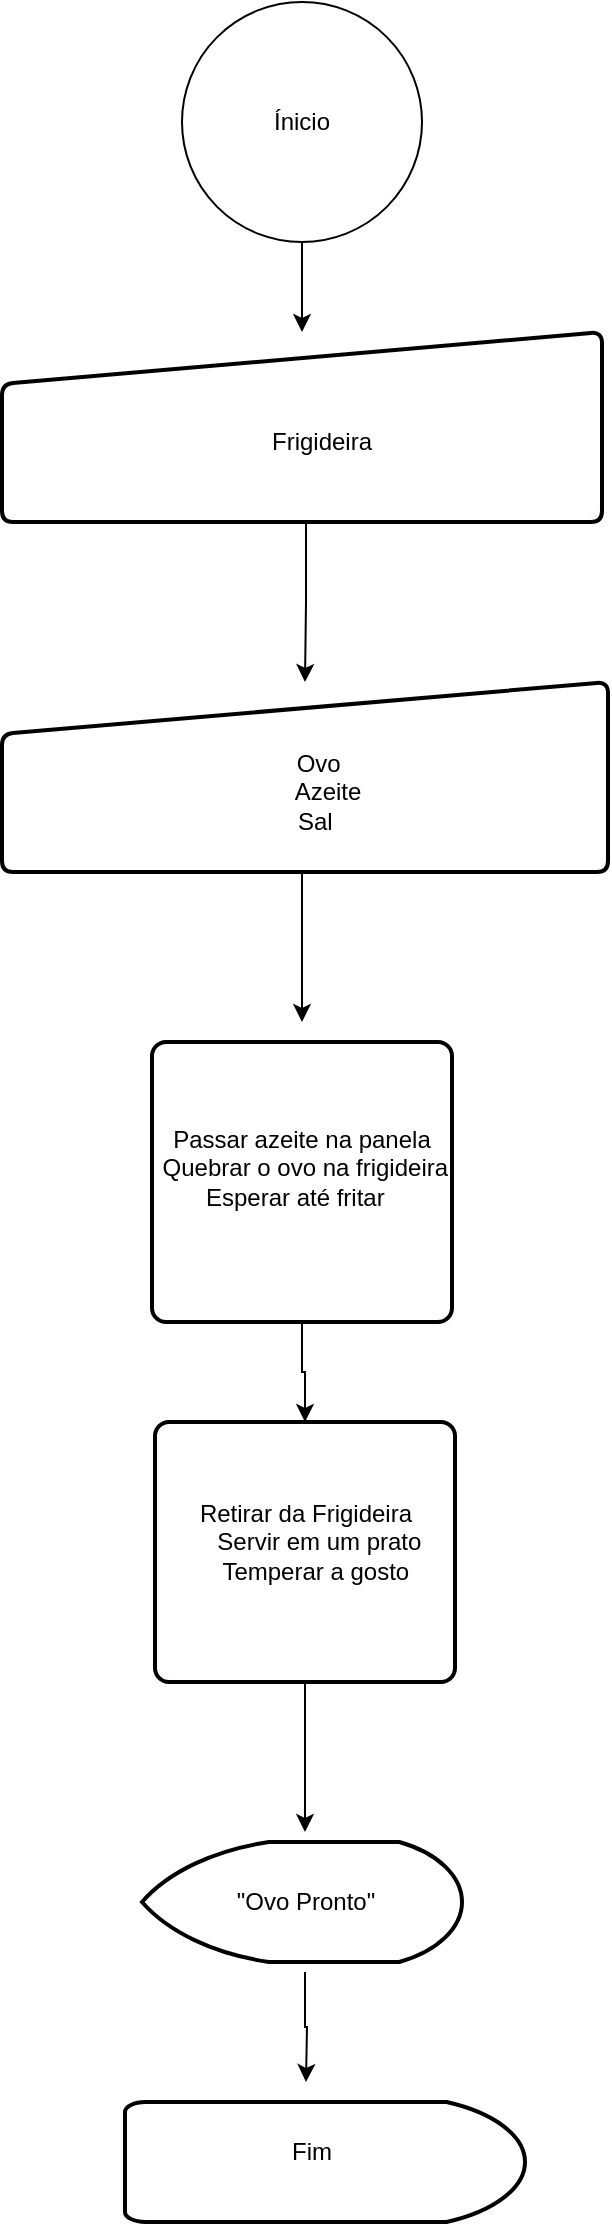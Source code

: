 <mxfile version="14.6.6" type="device" pages="5"><diagram id="gbYsog28UZ5y0i1F1_dz" name="Fritar um Ovo"><mxGraphModel dx="1422" dy="791" grid="1" gridSize="10" guides="1" tooltips="1" connect="1" arrows="1" fold="1" page="1" pageScale="1" pageWidth="827" pageHeight="1169" math="0" shadow="0"><root><mxCell id="kioapGVhCcNjNoORunRw-0"/><mxCell id="kioapGVhCcNjNoORunRw-1" parent="kioapGVhCcNjNoORunRw-0"/><mxCell id="kioapGVhCcNjNoORunRw-2" value="" style="strokeWidth=2;html=1;shape=mxgraph.flowchart.display;whiteSpace=wrap;" vertex="1" parent="kioapGVhCcNjNoORunRw-1"><mxGeometry x="315" y="940" width="160" height="60" as="geometry"/></mxCell><mxCell id="kioapGVhCcNjNoORunRw-3" style="edgeStyle=orthogonalEdgeStyle;rounded=0;orthogonalLoop=1;jettySize=auto;html=1;exitX=0.5;exitY=1;exitDx=0;exitDy=0;exitPerimeter=0;entryX=0.5;entryY=0;entryDx=0;entryDy=0;" edge="1" parent="kioapGVhCcNjNoORunRw-1" source="kioapGVhCcNjNoORunRw-4" target="kioapGVhCcNjNoORunRw-9"><mxGeometry relative="1" as="geometry"/></mxCell><mxCell id="kioapGVhCcNjNoORunRw-4" value="" style="verticalLabelPosition=bottom;verticalAlign=top;html=1;shape=mxgraph.flowchart.on-page_reference;" vertex="1" parent="kioapGVhCcNjNoORunRw-1"><mxGeometry x="335" y="20" width="120" height="120" as="geometry"/></mxCell><mxCell id="kioapGVhCcNjNoORunRw-5" value="Ínicio" style="text;html=1;strokeColor=none;fillColor=none;align=center;verticalAlign=middle;whiteSpace=wrap;rounded=0;" vertex="1" parent="kioapGVhCcNjNoORunRw-1"><mxGeometry x="362" y="60" width="66" height="40" as="geometry"/></mxCell><mxCell id="kioapGVhCcNjNoORunRw-6" value="" style="html=1;strokeWidth=2;shape=manualInput;whiteSpace=wrap;rounded=1;size=26;arcSize=11;" vertex="1" parent="kioapGVhCcNjNoORunRw-1"><mxGeometry x="245" y="360" width="303" height="95" as="geometry"/></mxCell><mxCell id="kioapGVhCcNjNoORunRw-7" style="edgeStyle=orthogonalEdgeStyle;rounded=0;orthogonalLoop=1;jettySize=auto;html=1;exitX=0.5;exitY=1;exitDx=0;exitDy=0;" edge="1" parent="kioapGVhCcNjNoORunRw-1" source="kioapGVhCcNjNoORunRw-8"><mxGeometry relative="1" as="geometry"><mxPoint x="395" y="530" as="targetPoint"/></mxGeometry></mxCell><mxCell id="kioapGVhCcNjNoORunRw-8" value="&amp;nbsp;&lt;br&gt;&amp;nbsp;&amp;nbsp; &amp;nbsp; Ovo&lt;br&gt;&amp;nbsp;&amp;nbsp; &amp;nbsp;&amp;nbsp;&amp;nbsp;&amp;nbsp; Azeite&lt;br&gt;&amp;nbsp;&amp;nbsp; &amp;nbsp;&amp;nbsp;&amp;nbsp;&amp;nbsp; Sal&amp;nbsp;&amp;nbsp; &amp;nbsp;&lt;br&gt;&amp;nbsp;&amp;nbsp;&amp;nbsp; " style="text;html=1;strokeColor=none;fillColor=none;align=center;verticalAlign=middle;whiteSpace=wrap;rounded=0;" vertex="1" parent="kioapGVhCcNjNoORunRw-1"><mxGeometry x="320" y="375" width="150" height="80" as="geometry"/></mxCell><mxCell id="kioapGVhCcNjNoORunRw-9" value="" style="html=1;strokeWidth=2;shape=manualInput;whiteSpace=wrap;rounded=1;size=26;arcSize=11;" vertex="1" parent="kioapGVhCcNjNoORunRw-1"><mxGeometry x="245" y="185" width="300" height="95" as="geometry"/></mxCell><mxCell id="kioapGVhCcNjNoORunRw-10" style="edgeStyle=orthogonalEdgeStyle;rounded=0;orthogonalLoop=1;jettySize=auto;html=1;exitX=0.5;exitY=1;exitDx=0;exitDy=0;entryX=0.5;entryY=0;entryDx=0;entryDy=0;" edge="1" parent="kioapGVhCcNjNoORunRw-1" source="kioapGVhCcNjNoORunRw-11" target="kioapGVhCcNjNoORunRw-6"><mxGeometry relative="1" as="geometry"><Array as="points"><mxPoint x="397" y="280"/><mxPoint x="397" y="320"/></Array></mxGeometry></mxCell><mxCell id="kioapGVhCcNjNoORunRw-11" value="&lt;br&gt;&amp;nbsp;&amp;nbsp; &amp;nbsp;&amp;nbsp; Frigideira&lt;br&gt;&amp;nbsp;&amp;nbsp;&amp;nbsp; " style="text;html=1;strokeColor=none;fillColor=none;align=center;verticalAlign=middle;whiteSpace=wrap;rounded=0;" vertex="1" parent="kioapGVhCcNjNoORunRw-1"><mxGeometry x="320" y="200" width="150" height="80" as="geometry"/></mxCell><mxCell id="kioapGVhCcNjNoORunRw-12" style="edgeStyle=orthogonalEdgeStyle;rounded=0;orthogonalLoop=1;jettySize=auto;html=1;exitX=0.5;exitY=1;exitDx=0;exitDy=0;entryX=0.5;entryY=0;entryDx=0;entryDy=0;" edge="1" parent="kioapGVhCcNjNoORunRw-1" source="kioapGVhCcNjNoORunRw-13" target="kioapGVhCcNjNoORunRw-21"><mxGeometry relative="1" as="geometry"/></mxCell><mxCell id="kioapGVhCcNjNoORunRw-13" value="" style="rounded=1;whiteSpace=wrap;html=1;absoluteArcSize=1;arcSize=14;strokeWidth=2;" vertex="1" parent="kioapGVhCcNjNoORunRw-1"><mxGeometry x="320" y="540" width="150" height="140" as="geometry"/></mxCell><mxCell id="kioapGVhCcNjNoORunRw-14" value="&amp;nbsp;&amp;nbsp; Passar azeite na panela&lt;br&gt;&amp;nbsp;&amp;nbsp;&amp;nbsp; Quebrar o ovo na frigideira&lt;br&gt;&amp;nbsp;Esperar até fritar&lt;br&gt;&amp;nbsp;&amp;nbsp; " style="text;html=1;strokeColor=none;fillColor=none;align=center;verticalAlign=middle;whiteSpace=wrap;rounded=0;" vertex="1" parent="kioapGVhCcNjNoORunRw-1"><mxGeometry x="280" y="560" width="220" height="100" as="geometry"/></mxCell><mxCell id="kioapGVhCcNjNoORunRw-15" style="edgeStyle=orthogonalEdgeStyle;rounded=0;orthogonalLoop=1;jettySize=auto;html=1;exitX=0.5;exitY=1;exitDx=0;exitDy=0;" edge="1" parent="kioapGVhCcNjNoORunRw-1" source="kioapGVhCcNjNoORunRw-8" target="kioapGVhCcNjNoORunRw-8"><mxGeometry relative="1" as="geometry"/></mxCell><mxCell id="kioapGVhCcNjNoORunRw-16" value="" style="strokeWidth=2;html=1;shape=mxgraph.flowchart.delay;whiteSpace=wrap;" vertex="1" parent="kioapGVhCcNjNoORunRw-1"><mxGeometry x="306.5" y="1070" width="200" height="60" as="geometry"/></mxCell><mxCell id="kioapGVhCcNjNoORunRw-17" style="edgeStyle=orthogonalEdgeStyle;rounded=0;orthogonalLoop=1;jettySize=auto;html=1;exitX=0.5;exitY=1;exitDx=0;exitDy=0;" edge="1" parent="kioapGVhCcNjNoORunRw-1" source="kioapGVhCcNjNoORunRw-18"><mxGeometry relative="1" as="geometry"><mxPoint x="397" y="1060" as="targetPoint"/></mxGeometry></mxCell><mxCell id="kioapGVhCcNjNoORunRw-18" value="&quot;Ovo Pronto&quot;" style="text;html=1;strokeColor=none;fillColor=none;align=center;verticalAlign=middle;whiteSpace=wrap;rounded=0;" vertex="1" parent="kioapGVhCcNjNoORunRw-1"><mxGeometry x="311.5" y="935" width="170" height="70" as="geometry"/></mxCell><mxCell id="kioapGVhCcNjNoORunRw-19" value="Fim" style="text;html=1;strokeColor=none;fillColor=none;align=center;verticalAlign=middle;whiteSpace=wrap;rounded=0;" vertex="1" parent="kioapGVhCcNjNoORunRw-1"><mxGeometry x="330" y="1080" width="140" height="30" as="geometry"/></mxCell><mxCell id="kioapGVhCcNjNoORunRw-20" style="edgeStyle=orthogonalEdgeStyle;rounded=0;orthogonalLoop=1;jettySize=auto;html=1;exitX=0.5;exitY=1;exitDx=0;exitDy=0;entryX=0.5;entryY=0;entryDx=0;entryDy=0;" edge="1" parent="kioapGVhCcNjNoORunRw-1" source="kioapGVhCcNjNoORunRw-21" target="kioapGVhCcNjNoORunRw-18"><mxGeometry relative="1" as="geometry"/></mxCell><mxCell id="kioapGVhCcNjNoORunRw-21" value="" style="rounded=1;whiteSpace=wrap;html=1;absoluteArcSize=1;arcSize=14;strokeWidth=2;" vertex="1" parent="kioapGVhCcNjNoORunRw-1"><mxGeometry x="321.5" y="730" width="150" height="130" as="geometry"/></mxCell><mxCell id="kioapGVhCcNjNoORunRw-22" value=" Retirar da Frigideira&lt;br&gt;&amp;nbsp;&amp;nbsp;&amp;nbsp; Servir em um prato&lt;br&gt;&amp;nbsp;&amp;nbsp; Temperar a gosto" style="text;html=1;strokeColor=none;fillColor=none;align=center;verticalAlign=middle;whiteSpace=wrap;rounded=0;" vertex="1" parent="kioapGVhCcNjNoORunRw-1"><mxGeometry x="286.5" y="740" width="220" height="100" as="geometry"/></mxCell></root></mxGraphModel></diagram><diagram id="-VXjigv6_fN_v3eD1bVv" name="Trocar uma Lâmpada"><mxGraphModel dx="1422" dy="791" grid="1" gridSize="10" guides="1" tooltips="1" connect="1" arrows="1" fold="1" page="1" pageScale="1" pageWidth="827" pageHeight="1169" math="0" shadow="0"><root><mxCell id="Gi4d9pi9l75IN33HW2C4-0"/><mxCell id="Gi4d9pi9l75IN33HW2C4-1" parent="Gi4d9pi9l75IN33HW2C4-0"/><mxCell id="Gi4d9pi9l75IN33HW2C4-2" value="" style="strokeWidth=2;html=1;shape=mxgraph.flowchart.display;whiteSpace=wrap;" vertex="1" parent="Gi4d9pi9l75IN33HW2C4-1"><mxGeometry x="400" y="1050" width="150" height="60" as="geometry"/></mxCell><mxCell id="Gi4d9pi9l75IN33HW2C4-3" style="edgeStyle=orthogonalEdgeStyle;rounded=0;orthogonalLoop=1;jettySize=auto;html=1;exitX=0.5;exitY=1;exitDx=0;exitDy=0;entryX=0.5;entryY=0;entryDx=0;entryDy=0;entryPerimeter=0;" edge="1" parent="Gi4d9pi9l75IN33HW2C4-1" source="Gi4d9pi9l75IN33HW2C4-4" target="Gi4d9pi9l75IN33HW2C4-16"><mxGeometry relative="1" as="geometry"/></mxCell><mxCell id="Gi4d9pi9l75IN33HW2C4-4" value="" style="rounded=1;whiteSpace=wrap;html=1;absoluteArcSize=1;arcSize=14;strokeWidth=2;" vertex="1" parent="Gi4d9pi9l75IN33HW2C4-1"><mxGeometry x="320.5" y="620" width="187" height="160" as="geometry"/></mxCell><mxCell id="Gi4d9pi9l75IN33HW2C4-5" style="edgeStyle=orthogonalEdgeStyle;rounded=0;orthogonalLoop=1;jettySize=auto;html=1;exitX=0.5;exitY=1;exitDx=0;exitDy=0;exitPerimeter=0;entryX=0.5;entryY=0;entryDx=0;entryDy=0;" edge="1" parent="Gi4d9pi9l75IN33HW2C4-1" source="Gi4d9pi9l75IN33HW2C4-6" target="Gi4d9pi9l75IN33HW2C4-10"><mxGeometry relative="1" as="geometry"/></mxCell><mxCell id="Gi4d9pi9l75IN33HW2C4-6" value="" style="verticalLabelPosition=bottom;verticalAlign=top;html=1;shape=mxgraph.flowchart.on-page_reference;" vertex="1" parent="Gi4d9pi9l75IN33HW2C4-1"><mxGeometry x="346" y="80" width="136" height="130" as="geometry"/></mxCell><mxCell id="Gi4d9pi9l75IN33HW2C4-7" value="Ínicio" style="text;html=1;strokeColor=none;fillColor=none;align=center;verticalAlign=middle;whiteSpace=wrap;rounded=0;" vertex="1" parent="Gi4d9pi9l75IN33HW2C4-1"><mxGeometry x="354" y="115" width="120" height="60" as="geometry"/></mxCell><mxCell id="Gi4d9pi9l75IN33HW2C4-8" value="" style="html=1;strokeWidth=2;shape=manualInput;whiteSpace=wrap;rounded=1;size=26;arcSize=11;" vertex="1" parent="Gi4d9pi9l75IN33HW2C4-1"><mxGeometry x="266" y="260" width="296" height="110" as="geometry"/></mxCell><mxCell id="Gi4d9pi9l75IN33HW2C4-9" style="edgeStyle=orthogonalEdgeStyle;rounded=0;orthogonalLoop=1;jettySize=auto;html=1;exitX=0.5;exitY=1;exitDx=0;exitDy=0;entryX=0.5;entryY=0;entryDx=0;entryDy=0;" edge="1" parent="Gi4d9pi9l75IN33HW2C4-1" source="Gi4d9pi9l75IN33HW2C4-10" target="Gi4d9pi9l75IN33HW2C4-12"><mxGeometry relative="1" as="geometry"/></mxCell><mxCell id="Gi4d9pi9l75IN33HW2C4-10" value="&lt;br&gt;&amp;nbsp;&amp;nbsp;&amp;nbsp; Lâmpada nova&lt;br&gt;&amp;nbsp;&amp;nbsp;&amp;nbsp;&amp;nbsp; Escada" style="text;html=1;strokeColor=none;fillColor=none;align=center;verticalAlign=middle;whiteSpace=wrap;rounded=0;" vertex="1" parent="Gi4d9pi9l75IN33HW2C4-1"><mxGeometry x="309" y="260" width="210" height="100" as="geometry"/></mxCell><mxCell id="Gi4d9pi9l75IN33HW2C4-11" style="edgeStyle=orthogonalEdgeStyle;rounded=0;orthogonalLoop=1;jettySize=auto;html=1;exitX=0.5;exitY=1;exitDx=0;exitDy=0;entryX=0.5;entryY=0;entryDx=0;entryDy=0;" edge="1" parent="Gi4d9pi9l75IN33HW2C4-1" source="Gi4d9pi9l75IN33HW2C4-12" target="Gi4d9pi9l75IN33HW2C4-4"><mxGeometry relative="1" as="geometry"/></mxCell><mxCell id="Gi4d9pi9l75IN33HW2C4-12" value="" style="rounded=1;whiteSpace=wrap;html=1;absoluteArcSize=1;arcSize=14;strokeWidth=2;" vertex="1" parent="Gi4d9pi9l75IN33HW2C4-1"><mxGeometry x="320.5" y="430" width="187" height="120" as="geometry"/></mxCell><mxCell id="Gi4d9pi9l75IN33HW2C4-13" value="&lt;div&gt;&lt;br&gt;&lt;/div&gt;&lt;div&gt;Colocar a escada em baixo da lâmpada&lt;/div&gt;&amp;nbsp;&amp;nbsp; Retirar a lâmpada do bocal&lt;br&gt;&amp;nbsp;&amp;nbsp;&amp;nbsp; Colocar a lâmpada nova&lt;br&gt;Testar" style="text;html=1;strokeColor=none;fillColor=none;align=center;verticalAlign=middle;whiteSpace=wrap;rounded=0;" vertex="1" parent="Gi4d9pi9l75IN33HW2C4-1"><mxGeometry x="311" y="640" width="209.5" height="110" as="geometry"/></mxCell><mxCell id="Gi4d9pi9l75IN33HW2C4-14" style="edgeStyle=orthogonalEdgeStyle;rounded=0;orthogonalLoop=1;jettySize=auto;html=1;exitX=1;exitY=0.5;exitDx=0;exitDy=0;exitPerimeter=0;" edge="1" parent="Gi4d9pi9l75IN33HW2C4-1" source="Gi4d9pi9l75IN33HW2C4-16" target="Gi4d9pi9l75IN33HW2C4-19"><mxGeometry relative="1" as="geometry"/></mxCell><mxCell id="Gi4d9pi9l75IN33HW2C4-15" style="edgeStyle=orthogonalEdgeStyle;rounded=0;orthogonalLoop=1;jettySize=auto;html=1;exitX=0;exitY=0.5;exitDx=0;exitDy=0;exitPerimeter=0;entryX=0.5;entryY=0;entryDx=0;entryDy=0;" edge="1" parent="Gi4d9pi9l75IN33HW2C4-1" source="Gi4d9pi9l75IN33HW2C4-16" target="Gi4d9pi9l75IN33HW2C4-22"><mxGeometry relative="1" as="geometry"/></mxCell><mxCell id="Gi4d9pi9l75IN33HW2C4-16" value="" style="strokeWidth=2;html=1;shape=mxgraph.flowchart.decision;whiteSpace=wrap;" vertex="1" parent="Gi4d9pi9l75IN33HW2C4-1"><mxGeometry x="336" y="840" width="156" height="140" as="geometry"/></mxCell><mxCell id="Gi4d9pi9l75IN33HW2C4-17" value="Funcionou?" style="text;html=1;strokeColor=none;fillColor=none;align=center;verticalAlign=middle;whiteSpace=wrap;rounded=0;" vertex="1" parent="Gi4d9pi9l75IN33HW2C4-1"><mxGeometry x="369" y="890" width="90" height="40" as="geometry"/></mxCell><mxCell id="Gi4d9pi9l75IN33HW2C4-18" style="edgeStyle=orthogonalEdgeStyle;rounded=0;orthogonalLoop=1;jettySize=auto;html=1;exitX=1;exitY=0.5;exitDx=0;exitDy=0;exitPerimeter=0;entryX=1;entryY=0.5;entryDx=0;entryDy=0;" edge="1" parent="Gi4d9pi9l75IN33HW2C4-1" source="Gi4d9pi9l75IN33HW2C4-19" target="Gi4d9pi9l75IN33HW2C4-8"><mxGeometry relative="1" as="geometry"/></mxCell><mxCell id="Gi4d9pi9l75IN33HW2C4-19" value="" style="strokeWidth=2;html=1;shape=mxgraph.flowchart.display;whiteSpace=wrap;" vertex="1" parent="Gi4d9pi9l75IN33HW2C4-1"><mxGeometry x="629" y="880" width="148" height="60" as="geometry"/></mxCell><mxCell id="Gi4d9pi9l75IN33HW2C4-20" value="" style="strokeWidth=2;html=1;shape=mxgraph.flowchart.display;whiteSpace=wrap;" vertex="1" parent="Gi4d9pi9l75IN33HW2C4-1"><mxGeometry x="159" y="985" width="141" height="60" as="geometry"/></mxCell><mxCell id="Gi4d9pi9l75IN33HW2C4-21" style="edgeStyle=orthogonalEdgeStyle;rounded=0;orthogonalLoop=1;jettySize=auto;html=1;exitX=0.5;exitY=1;exitDx=0;exitDy=0;entryX=0;entryY=0.5;entryDx=0;entryDy=0;entryPerimeter=0;" edge="1" parent="Gi4d9pi9l75IN33HW2C4-1" source="Gi4d9pi9l75IN33HW2C4-22" target="Gi4d9pi9l75IN33HW2C4-2"><mxGeometry relative="1" as="geometry"/></mxCell><mxCell id="Gi4d9pi9l75IN33HW2C4-22" value="Sim" style="text;html=1;strokeColor=none;fillColor=none;align=center;verticalAlign=middle;whiteSpace=wrap;rounded=0;" vertex="1" parent="Gi4d9pi9l75IN33HW2C4-1"><mxGeometry x="160" y="980" width="140" height="70" as="geometry"/></mxCell><mxCell id="Gi4d9pi9l75IN33HW2C4-23" value="Não" style="text;html=1;strokeColor=none;fillColor=none;align=center;verticalAlign=middle;whiteSpace=wrap;rounded=0;" vertex="1" parent="Gi4d9pi9l75IN33HW2C4-1"><mxGeometry x="663" y="895" width="80" height="30" as="geometry"/></mxCell><mxCell id="Gi4d9pi9l75IN33HW2C4-24" value="Fim" style="strokeWidth=2;html=1;shape=mxgraph.flowchart.delay;whiteSpace=wrap;" vertex="1" parent="Gi4d9pi9l75IN33HW2C4-1"><mxGeometry x="620" y="1055" width="166" height="60" as="geometry"/></mxCell><mxCell id="Gi4d9pi9l75IN33HW2C4-25" style="edgeStyle=orthogonalEdgeStyle;rounded=0;orthogonalLoop=1;jettySize=auto;html=1;exitX=1;exitY=0.5;exitDx=0;exitDy=0;entryX=0;entryY=0.5;entryDx=0;entryDy=0;entryPerimeter=0;" edge="1" parent="Gi4d9pi9l75IN33HW2C4-1" source="Gi4d9pi9l75IN33HW2C4-26" target="Gi4d9pi9l75IN33HW2C4-24"><mxGeometry relative="1" as="geometry"/></mxCell><mxCell id="Gi4d9pi9l75IN33HW2C4-26" value="&lt;div&gt;&quot;Lâmpada Trocada&quot;&lt;/div&gt;&lt;div&gt;&lt;br&gt;&lt;/div&gt;" style="text;html=1;strokeColor=none;fillColor=none;align=center;verticalAlign=middle;whiteSpace=wrap;rounded=0;" vertex="1" parent="Gi4d9pi9l75IN33HW2C4-1"><mxGeometry x="410" y="1060" width="140" height="50" as="geometry"/></mxCell><mxCell id="Gi4d9pi9l75IN33HW2C4-27" value="&amp;nbsp;&amp;nbsp;&amp;nbsp; Desligar a Energia&lt;br&gt;&amp;nbsp;&amp;nbsp;&amp;nbsp; Verificar se a lâmpada está realmente queimada" style="text;html=1;strokeColor=none;fillColor=none;align=center;verticalAlign=middle;whiteSpace=wrap;rounded=0;" vertex="1" parent="Gi4d9pi9l75IN33HW2C4-1"><mxGeometry x="311" y="460" width="206" height="60" as="geometry"/></mxCell></root></mxGraphModel></diagram><diagram id="H-WYmDY82P1DJDU1ytHo" name="Inverter Valores"><mxGraphModel dx="1422" dy="791" grid="1" gridSize="10" guides="1" tooltips="1" connect="1" arrows="1" fold="1" page="1" pageScale="1" pageWidth="827" pageHeight="1169" math="0" shadow="0"><root><mxCell id="MU-D2e67M3Bn0oMETp5p-0"/><mxCell id="MU-D2e67M3Bn0oMETp5p-1" parent="MU-D2e67M3Bn0oMETp5p-0"/><mxCell id="B8ZSr3YVAIiJ3o0CaEAV-0" value="" style="strokeWidth=2;html=1;shape=mxgraph.flowchart.display;whiteSpace=wrap;" vertex="1" parent="MU-D2e67M3Bn0oMETp5p-1"><mxGeometry x="297.82" y="640" width="204.37" height="70" as="geometry"/></mxCell><mxCell id="B8ZSr3YVAIiJ3o0CaEAV-1" style="edgeStyle=orthogonalEdgeStyle;rounded=0;orthogonalLoop=1;jettySize=auto;html=1;exitX=0.5;exitY=1;exitDx=0;exitDy=0;exitPerimeter=0;entryX=0.5;entryY=0;entryDx=0;entryDy=0;" edge="1" parent="MU-D2e67M3Bn0oMETp5p-1" source="B8ZSr3YVAIiJ3o0CaEAV-2" target="B8ZSr3YVAIiJ3o0CaEAV-5"><mxGeometry relative="1" as="geometry"/></mxCell><mxCell id="B8ZSr3YVAIiJ3o0CaEAV-2" value="" style="verticalLabelPosition=bottom;verticalAlign=top;html=1;shape=mxgraph.flowchart.on-page_reference;" vertex="1" parent="MU-D2e67M3Bn0oMETp5p-1"><mxGeometry x="335" y="40" width="130" height="120" as="geometry"/></mxCell><mxCell id="B8ZSr3YVAIiJ3o0CaEAV-3" value="Ínicio" style="text;html=1;strokeColor=none;fillColor=none;align=center;verticalAlign=middle;whiteSpace=wrap;rounded=0;" vertex="1" parent="MU-D2e67M3Bn0oMETp5p-1"><mxGeometry x="365" y="85" width="70" height="30" as="geometry"/></mxCell><mxCell id="B8ZSr3YVAIiJ3o0CaEAV-4" style="edgeStyle=orthogonalEdgeStyle;rounded=0;orthogonalLoop=1;jettySize=auto;html=1;exitX=0.5;exitY=1;exitDx=0;exitDy=0;entryX=0.5;entryY=0;entryDx=0;entryDy=0;" edge="1" parent="MU-D2e67M3Bn0oMETp5p-1" source="B8ZSr3YVAIiJ3o0CaEAV-5" target="B8ZSr3YVAIiJ3o0CaEAV-8"><mxGeometry relative="1" as="geometry"/></mxCell><mxCell id="B8ZSr3YVAIiJ3o0CaEAV-5" value="" style="html=1;strokeWidth=2;shape=manualInput;whiteSpace=wrap;rounded=1;size=26;arcSize=11;" vertex="1" parent="MU-D2e67M3Bn0oMETp5p-1"><mxGeometry x="277.5" y="220" width="245" height="100" as="geometry"/></mxCell><mxCell id="B8ZSr3YVAIiJ3o0CaEAV-6" value="Receber os Valores&lt;br&gt;&amp;nbsp;&amp;nbsp; &amp;nbsp;&amp;nbsp;&amp;nbsp; &amp;nbsp;x&lt;br&gt;&amp;nbsp;&amp;nbsp; &amp;nbsp;&amp;nbsp;&amp;nbsp; &amp;nbsp;y&lt;br&gt;&amp;nbsp;&amp;nbsp; &amp;nbsp;&amp;nbsp;&amp;nbsp; &amp;nbsp;z" style="text;html=1;strokeColor=none;fillColor=none;align=center;verticalAlign=middle;whiteSpace=wrap;rounded=0;" vertex="1" parent="MU-D2e67M3Bn0oMETp5p-1"><mxGeometry x="270" y="240" width="230" height="70" as="geometry"/></mxCell><mxCell id="B8ZSr3YVAIiJ3o0CaEAV-7" style="edgeStyle=orthogonalEdgeStyle;rounded=0;orthogonalLoop=1;jettySize=auto;html=1;exitX=0.5;exitY=1;exitDx=0;exitDy=0;entryX=0.5;entryY=0;entryDx=0;entryDy=0;entryPerimeter=0;" edge="1" parent="MU-D2e67M3Bn0oMETp5p-1" source="B8ZSr3YVAIiJ3o0CaEAV-8" target="B8ZSr3YVAIiJ3o0CaEAV-0"><mxGeometry relative="1" as="geometry"/></mxCell><mxCell id="B8ZSr3YVAIiJ3o0CaEAV-8" value="" style="rounded=1;whiteSpace=wrap;html=1;absoluteArcSize=1;arcSize=14;strokeWidth=2;" vertex="1" parent="MU-D2e67M3Bn0oMETp5p-1"><mxGeometry x="285" y="410" width="230" height="150" as="geometry"/></mxCell><mxCell id="B8ZSr3YVAIiJ3o0CaEAV-9" value="Guardar a ordem que forma digitados&lt;br&gt;&amp;nbsp;&amp;nbsp; &amp;nbsp;x +y +z&lt;br&gt;&amp;nbsp;&amp;nbsp; &amp;nbsp;Iverter ordem&lt;br&gt;&amp;nbsp;&amp;nbsp; &amp;nbsp;z +y+ x" style="text;html=1;strokeColor=none;fillColor=none;align=center;verticalAlign=middle;whiteSpace=wrap;rounded=0;" vertex="1" parent="MU-D2e67M3Bn0oMETp5p-1"><mxGeometry x="295" y="440" width="210" height="90" as="geometry"/></mxCell><mxCell id="B8ZSr3YVAIiJ3o0CaEAV-10" value="" style="strokeWidth=2;html=1;shape=mxgraph.flowchart.delay;whiteSpace=wrap;" vertex="1" parent="MU-D2e67M3Bn0oMETp5p-1"><mxGeometry x="305" y="800" width="216.25" height="70" as="geometry"/></mxCell><mxCell id="B8ZSr3YVAIiJ3o0CaEAV-11" style="edgeStyle=orthogonalEdgeStyle;rounded=0;orthogonalLoop=1;jettySize=auto;html=1;exitX=0.5;exitY=1;exitDx=0;exitDy=0;entryX=0.475;entryY=-0.057;entryDx=0;entryDy=0;entryPerimeter=0;" edge="1" parent="MU-D2e67M3Bn0oMETp5p-1" source="B8ZSr3YVAIiJ3o0CaEAV-12" target="B8ZSr3YVAIiJ3o0CaEAV-10"><mxGeometry relative="1" as="geometry"/></mxCell><mxCell id="B8ZSr3YVAIiJ3o0CaEAV-12" value="&lt;div&gt;Mostrar Ordem&lt;/div&gt;&lt;div&gt;''z+y+z&quot;&lt;br&gt;&lt;/div&gt;&lt;div&gt;&lt;br&gt;&lt;/div&gt;" style="text;html=1;strokeColor=none;fillColor=none;align=center;verticalAlign=middle;whiteSpace=wrap;rounded=0;" vertex="1" parent="MU-D2e67M3Bn0oMETp5p-1"><mxGeometry x="324.69" y="651.25" width="166.87" height="58.75" as="geometry"/></mxCell><mxCell id="B8ZSr3YVAIiJ3o0CaEAV-13" style="edgeStyle=orthogonalEdgeStyle;rounded=0;orthogonalLoop=1;jettySize=auto;html=1;exitX=0.5;exitY=1;exitDx=0;exitDy=0;" edge="1" parent="MU-D2e67M3Bn0oMETp5p-1" source="B8ZSr3YVAIiJ3o0CaEAV-8" target="B8ZSr3YVAIiJ3o0CaEAV-8"><mxGeometry relative="1" as="geometry"/></mxCell><mxCell id="B8ZSr3YVAIiJ3o0CaEAV-14" value="Fim" style="text;html=1;strokeColor=none;fillColor=none;align=center;verticalAlign=middle;whiteSpace=wrap;rounded=0;" vertex="1" parent="MU-D2e67M3Bn0oMETp5p-1"><mxGeometry x="367.82" y="817.5" width="67.18" height="35" as="geometry"/></mxCell></root></mxGraphModel></diagram><diagram id="cnfglgKnuAxrQb7_EZwZ" name="Maior Número"><mxGraphModel dx="1422" dy="791" grid="1" gridSize="10" guides="1" tooltips="1" connect="1" arrows="1" fold="1" page="1" pageScale="1" pageWidth="827" pageHeight="1169" math="0" shadow="0"><root><mxCell id="EReewAyXEqCXh2dSgWtn-0"/><mxCell id="EReewAyXEqCXh2dSgWtn-1" parent="EReewAyXEqCXh2dSgWtn-0"/><mxCell id="Boue3bx1z2HJAVyMb1Jy-0" value="" style="strokeWidth=2;html=1;shape=mxgraph.flowchart.display;whiteSpace=wrap;" vertex="1" parent="EReewAyXEqCXh2dSgWtn-1"><mxGeometry x="530" y="720" width="204.37" height="70" as="geometry"/></mxCell><mxCell id="eMWHSLDi4An__DwOZ9Me-0" style="edgeStyle=orthogonalEdgeStyle;rounded=0;orthogonalLoop=1;jettySize=auto;html=1;exitX=0.5;exitY=1;exitDx=0;exitDy=0;exitPerimeter=0;entryX=0;entryY=0.5;entryDx=0;entryDy=0;entryPerimeter=0;" edge="1" parent="EReewAyXEqCXh2dSgWtn-1" source="kuWz1bl_whA5UtnHlSKh-0" target="kuWz1bl_whA5UtnHlSKh-10"><mxGeometry relative="1" as="geometry"/></mxCell><mxCell id="kuWz1bl_whA5UtnHlSKh-0" value="" style="strokeWidth=2;html=1;shape=mxgraph.flowchart.display;whiteSpace=wrap;" vertex="1" parent="EReewAyXEqCXh2dSgWtn-1"><mxGeometry x="73.13" y="720" width="204.37" height="70" as="geometry"/></mxCell><mxCell id="kuWz1bl_whA5UtnHlSKh-1" style="edgeStyle=orthogonalEdgeStyle;rounded=0;orthogonalLoop=1;jettySize=auto;html=1;exitX=0.5;exitY=1;exitDx=0;exitDy=0;exitPerimeter=0;entryX=0.5;entryY=0;entryDx=0;entryDy=0;" edge="1" parent="EReewAyXEqCXh2dSgWtn-1" source="kuWz1bl_whA5UtnHlSKh-2" target="kuWz1bl_whA5UtnHlSKh-5"><mxGeometry relative="1" as="geometry"/></mxCell><mxCell id="kuWz1bl_whA5UtnHlSKh-2" value="" style="verticalLabelPosition=bottom;verticalAlign=top;html=1;shape=mxgraph.flowchart.on-page_reference;" vertex="1" parent="EReewAyXEqCXh2dSgWtn-1"><mxGeometry x="335" y="40" width="130" height="120" as="geometry"/></mxCell><mxCell id="kuWz1bl_whA5UtnHlSKh-3" value="Ínicio" style="text;html=1;strokeColor=none;fillColor=none;align=center;verticalAlign=middle;whiteSpace=wrap;rounded=0;" vertex="1" parent="EReewAyXEqCXh2dSgWtn-1"><mxGeometry x="365" y="85" width="70" height="30" as="geometry"/></mxCell><mxCell id="kuWz1bl_whA5UtnHlSKh-4" style="edgeStyle=orthogonalEdgeStyle;rounded=0;orthogonalLoop=1;jettySize=auto;html=1;exitX=0.5;exitY=1;exitDx=0;exitDy=0;entryX=0.5;entryY=0;entryDx=0;entryDy=0;" edge="1" parent="EReewAyXEqCXh2dSgWtn-1" source="kuWz1bl_whA5UtnHlSKh-5" target="kuWz1bl_whA5UtnHlSKh-8"><mxGeometry relative="1" as="geometry"/></mxCell><mxCell id="kuWz1bl_whA5UtnHlSKh-5" value="" style="html=1;strokeWidth=2;shape=manualInput;whiteSpace=wrap;rounded=1;size=26;arcSize=11;" vertex="1" parent="EReewAyXEqCXh2dSgWtn-1"><mxGeometry x="277.5" y="220" width="245" height="100" as="geometry"/></mxCell><mxCell id="kuWz1bl_whA5UtnHlSKh-6" value="Receber o número x&lt;br&gt;&amp;nbsp;&amp;nbsp; &amp;nbsp;Receber número y" style="text;html=1;strokeColor=none;fillColor=none;align=center;verticalAlign=middle;whiteSpace=wrap;rounded=0;" vertex="1" parent="EReewAyXEqCXh2dSgWtn-1"><mxGeometry x="286.41" y="240" width="230" height="70" as="geometry"/></mxCell><mxCell id="Boue3bx1z2HJAVyMb1Jy-5" style="edgeStyle=orthogonalEdgeStyle;rounded=0;orthogonalLoop=1;jettySize=auto;html=1;exitX=0.5;exitY=1;exitDx=0;exitDy=0;entryX=0.5;entryY=0;entryDx=0;entryDy=0;entryPerimeter=0;" edge="1" parent="EReewAyXEqCXh2dSgWtn-1" source="kuWz1bl_whA5UtnHlSKh-8" target="Boue3bx1z2HJAVyMb1Jy-3"><mxGeometry relative="1" as="geometry"/></mxCell><mxCell id="kuWz1bl_whA5UtnHlSKh-8" value="" style="rounded=1;whiteSpace=wrap;html=1;absoluteArcSize=1;arcSize=14;strokeWidth=2;" vertex="1" parent="EReewAyXEqCXh2dSgWtn-1"><mxGeometry x="285" y="410" width="230" height="150" as="geometry"/></mxCell><mxCell id="kuWz1bl_whA5UtnHlSKh-9" value="&lt;div&gt;Comparar Cada algoritmo do número x e y&lt;/div&gt;&lt;div&gt;Deixar apenas o maior número&lt;br&gt;&lt;/div&gt;" style="text;html=1;strokeColor=none;fillColor=none;align=center;verticalAlign=middle;whiteSpace=wrap;rounded=0;" vertex="1" parent="EReewAyXEqCXh2dSgWtn-1"><mxGeometry x="295" y="440" width="210" height="90" as="geometry"/></mxCell><mxCell id="kuWz1bl_whA5UtnHlSKh-10" value="" style="strokeWidth=2;html=1;shape=mxgraph.flowchart.delay;whiteSpace=wrap;" vertex="1" parent="EReewAyXEqCXh2dSgWtn-1"><mxGeometry x="268.75" y="880" width="261.25" height="70" as="geometry"/></mxCell><mxCell id="eMWHSLDi4An__DwOZ9Me-1" style="edgeStyle=orthogonalEdgeStyle;rounded=0;orthogonalLoop=1;jettySize=auto;html=1;exitX=0.5;exitY=1;exitDx=0;exitDy=0;entryX=1;entryY=0.5;entryDx=0;entryDy=0;entryPerimeter=0;" edge="1" parent="EReewAyXEqCXh2dSgWtn-1" source="kuWz1bl_whA5UtnHlSKh-12" target="kuWz1bl_whA5UtnHlSKh-10"><mxGeometry relative="1" as="geometry"/></mxCell><mxCell id="kuWz1bl_whA5UtnHlSKh-12" value="Esse é o número maior ''Y''" style="text;html=1;strokeColor=none;fillColor=none;align=center;verticalAlign=middle;whiteSpace=wrap;rounded=0;" vertex="1" parent="EReewAyXEqCXh2dSgWtn-1"><mxGeometry x="560" y="725.63" width="166.87" height="58.75" as="geometry"/></mxCell><mxCell id="kuWz1bl_whA5UtnHlSKh-13" style="edgeStyle=orthogonalEdgeStyle;rounded=0;orthogonalLoop=1;jettySize=auto;html=1;exitX=0.5;exitY=1;exitDx=0;exitDy=0;" edge="1" parent="EReewAyXEqCXh2dSgWtn-1" source="kuWz1bl_whA5UtnHlSKh-8" target="kuWz1bl_whA5UtnHlSKh-8"><mxGeometry relative="1" as="geometry"/></mxCell><mxCell id="kuWz1bl_whA5UtnHlSKh-14" value="Fim" style="text;html=1;strokeColor=none;fillColor=none;align=center;verticalAlign=middle;whiteSpace=wrap;rounded=0;" vertex="1" parent="EReewAyXEqCXh2dSgWtn-1"><mxGeometry x="367.82" y="897.5" width="67.18" height="35" as="geometry"/></mxCell><mxCell id="Boue3bx1z2HJAVyMb1Jy-1" value="Esse é o número maior ''X''" style="text;html=1;strokeColor=none;fillColor=none;align=center;verticalAlign=middle;whiteSpace=wrap;rounded=0;" vertex="1" parent="EReewAyXEqCXh2dSgWtn-1"><mxGeometry x="103.13" y="725.63" width="166.87" height="58.75" as="geometry"/></mxCell><mxCell id="Boue3bx1z2HJAVyMb1Jy-6" style="edgeStyle=orthogonalEdgeStyle;rounded=0;orthogonalLoop=1;jettySize=auto;html=1;exitX=0;exitY=0.5;exitDx=0;exitDy=0;exitPerimeter=0;entryX=0.5;entryY=0;entryDx=0;entryDy=0;" edge="1" parent="EReewAyXEqCXh2dSgWtn-1" source="Boue3bx1z2HJAVyMb1Jy-3" target="Boue3bx1z2HJAVyMb1Jy-1"><mxGeometry relative="1" as="geometry"/></mxCell><mxCell id="Boue3bx1z2HJAVyMb1Jy-7" style="edgeStyle=orthogonalEdgeStyle;rounded=0;orthogonalLoop=1;jettySize=auto;html=1;exitX=1;exitY=0.5;exitDx=0;exitDy=0;exitPerimeter=0;entryX=0.5;entryY=0;entryDx=0;entryDy=0;" edge="1" parent="EReewAyXEqCXh2dSgWtn-1" source="Boue3bx1z2HJAVyMb1Jy-3" target="kuWz1bl_whA5UtnHlSKh-12"><mxGeometry relative="1" as="geometry"/></mxCell><mxCell id="Boue3bx1z2HJAVyMb1Jy-3" value="" style="strokeWidth=2;html=1;shape=mxgraph.flowchart.decision;whiteSpace=wrap;" vertex="1" parent="EReewAyXEqCXh2dSgWtn-1"><mxGeometry x="314.69" y="610" width="170.62" height="160" as="geometry"/></mxCell><mxCell id="TjW8Ku9B2EOI9TEQ9LDQ-2" value="Qual é o maior?" style="text;html=1;strokeColor=none;fillColor=none;align=center;verticalAlign=middle;whiteSpace=wrap;rounded=0;" vertex="1" parent="EReewAyXEqCXh2dSgWtn-1"><mxGeometry x="336.41" y="665" width="130" height="50" as="geometry"/></mxCell><mxCell id="TjW8Ku9B2EOI9TEQ9LDQ-3" value="Se for o ''y''" style="text;html=1;strokeColor=none;fillColor=none;align=center;verticalAlign=middle;whiteSpace=wrap;rounded=0;" vertex="1" parent="EReewAyXEqCXh2dSgWtn-1"><mxGeometry x="485.31" y="660" width="74.69" height="20" as="geometry"/></mxCell><mxCell id="TjW8Ku9B2EOI9TEQ9LDQ-4" value="Se for o ''x''" style="text;html=1;strokeColor=none;fillColor=none;align=center;verticalAlign=middle;whiteSpace=wrap;rounded=0;" vertex="1" parent="EReewAyXEqCXh2dSgWtn-1"><mxGeometry x="240" y="660" width="74.69" height="20" as="geometry"/></mxCell></root></mxGraphModel></diagram><diagram id="dXyvRektZ-v9oAUXdotQ" name="Divisão"><mxGraphModel dx="1422" dy="791" grid="1" gridSize="10" guides="1" tooltips="1" connect="1" arrows="1" fold="1" page="1" pageScale="1" pageWidth="827" pageHeight="1169" math="0" shadow="0"><root><mxCell id="5mGjMHMA-OaZRXkAngCS-0"/><mxCell id="5mGjMHMA-OaZRXkAngCS-1" parent="5mGjMHMA-OaZRXkAngCS-0"/><mxCell id="t2vSJnpw2gQ-lgE5okqO-3" style="edgeStyle=orthogonalEdgeStyle;rounded=0;orthogonalLoop=1;jettySize=auto;html=1;exitX=0.5;exitY=1;exitDx=0;exitDy=0;exitPerimeter=0;entryX=0.5;entryY=0;entryDx=0;entryDy=0;entryPerimeter=0;" edge="1" parent="5mGjMHMA-OaZRXkAngCS-1" source="009VaV-PfHAe3QKiuH9C-0" target="009VaV-PfHAe3QKiuH9C-10"><mxGeometry relative="1" as="geometry"/></mxCell><mxCell id="009VaV-PfHAe3QKiuH9C-0" value="" style="strokeWidth=2;html=1;shape=mxgraph.flowchart.display;whiteSpace=wrap;" vertex="1" parent="5mGjMHMA-OaZRXkAngCS-1"><mxGeometry x="297.82" y="638.75" width="204.37" height="70" as="geometry"/></mxCell><mxCell id="009VaV-PfHAe3QKiuH9C-1" style="edgeStyle=orthogonalEdgeStyle;rounded=0;orthogonalLoop=1;jettySize=auto;html=1;exitX=0.5;exitY=1;exitDx=0;exitDy=0;exitPerimeter=0;entryX=0.5;entryY=0;entryDx=0;entryDy=0;" edge="1" parent="5mGjMHMA-OaZRXkAngCS-1" source="009VaV-PfHAe3QKiuH9C-2" target="009VaV-PfHAe3QKiuH9C-5"><mxGeometry relative="1" as="geometry"/></mxCell><mxCell id="009VaV-PfHAe3QKiuH9C-2" value="" style="verticalLabelPosition=bottom;verticalAlign=top;html=1;shape=mxgraph.flowchart.on-page_reference;" vertex="1" parent="5mGjMHMA-OaZRXkAngCS-1"><mxGeometry x="335" y="40" width="130" height="120" as="geometry"/></mxCell><mxCell id="009VaV-PfHAe3QKiuH9C-3" value="Ínicio" style="text;html=1;strokeColor=none;fillColor=none;align=center;verticalAlign=middle;whiteSpace=wrap;rounded=0;" vertex="1" parent="5mGjMHMA-OaZRXkAngCS-1"><mxGeometry x="365" y="85" width="70" height="30" as="geometry"/></mxCell><mxCell id="009VaV-PfHAe3QKiuH9C-4" style="edgeStyle=orthogonalEdgeStyle;rounded=0;orthogonalLoop=1;jettySize=auto;html=1;exitX=0.5;exitY=1;exitDx=0;exitDy=0;entryX=0.5;entryY=0;entryDx=0;entryDy=0;" edge="1" parent="5mGjMHMA-OaZRXkAngCS-1" source="009VaV-PfHAe3QKiuH9C-5" target="009VaV-PfHAe3QKiuH9C-8"><mxGeometry relative="1" as="geometry"/></mxCell><mxCell id="009VaV-PfHAe3QKiuH9C-5" value="" style="html=1;strokeWidth=2;shape=manualInput;whiteSpace=wrap;rounded=1;size=26;arcSize=11;" vertex="1" parent="5mGjMHMA-OaZRXkAngCS-1"><mxGeometry x="277.5" y="220" width="245" height="100" as="geometry"/></mxCell><mxCell id="009VaV-PfHAe3QKiuH9C-6" value="Receber o número x&lt;br&gt;&amp;nbsp;&amp;nbsp; &amp;nbsp;Receber número y" style="text;html=1;strokeColor=none;fillColor=none;align=center;verticalAlign=middle;whiteSpace=wrap;rounded=0;" vertex="1" parent="5mGjMHMA-OaZRXkAngCS-1"><mxGeometry x="286.41" y="240" width="230" height="70" as="geometry"/></mxCell><mxCell id="t2vSJnpw2gQ-lgE5okqO-0" style="edgeStyle=orthogonalEdgeStyle;rounded=0;orthogonalLoop=1;jettySize=auto;html=1;exitX=0.5;exitY=1;exitDx=0;exitDy=0;entryX=0.5;entryY=0;entryDx=0;entryDy=0;entryPerimeter=0;" edge="1" parent="5mGjMHMA-OaZRXkAngCS-1" source="009VaV-PfHAe3QKiuH9C-8" target="009VaV-PfHAe3QKiuH9C-0"><mxGeometry relative="1" as="geometry"/></mxCell><mxCell id="009VaV-PfHAe3QKiuH9C-8" value="" style="rounded=1;whiteSpace=wrap;html=1;absoluteArcSize=1;arcSize=14;strokeWidth=2;" vertex="1" parent="5mGjMHMA-OaZRXkAngCS-1"><mxGeometry x="285" y="410" width="230" height="150" as="geometry"/></mxCell><mxCell id="009VaV-PfHAe3QKiuH9C-9" value="x / y = z" style="text;html=1;strokeColor=none;fillColor=none;align=center;verticalAlign=middle;whiteSpace=wrap;rounded=0;" vertex="1" parent="5mGjMHMA-OaZRXkAngCS-1"><mxGeometry x="295" y="440" width="210" height="90" as="geometry"/></mxCell><mxCell id="009VaV-PfHAe3QKiuH9C-10" value="" style="strokeWidth=2;html=1;shape=mxgraph.flowchart.delay;whiteSpace=wrap;" vertex="1" parent="5mGjMHMA-OaZRXkAngCS-1"><mxGeometry x="270.79" y="790" width="261.25" height="70" as="geometry"/></mxCell><mxCell id="009VaV-PfHAe3QKiuH9C-11" value="A divisão resultou em &quot;Z&quot;" style="text;html=1;strokeColor=none;fillColor=none;align=center;verticalAlign=middle;whiteSpace=wrap;rounded=0;" vertex="1" parent="5mGjMHMA-OaZRXkAngCS-1"><mxGeometry x="316.56" y="638.75" width="166.87" height="58.75" as="geometry"/></mxCell><mxCell id="009VaV-PfHAe3QKiuH9C-12" style="edgeStyle=orthogonalEdgeStyle;rounded=0;orthogonalLoop=1;jettySize=auto;html=1;exitX=0.5;exitY=1;exitDx=0;exitDy=0;" edge="1" parent="5mGjMHMA-OaZRXkAngCS-1" source="009VaV-PfHAe3QKiuH9C-8" target="009VaV-PfHAe3QKiuH9C-8"><mxGeometry relative="1" as="geometry"/></mxCell><mxCell id="009VaV-PfHAe3QKiuH9C-13" value="Fim" style="text;html=1;strokeColor=none;fillColor=none;align=center;verticalAlign=middle;whiteSpace=wrap;rounded=0;" vertex="1" parent="5mGjMHMA-OaZRXkAngCS-1"><mxGeometry x="366.41" y="807.5" width="67.18" height="35" as="geometry"/></mxCell></root></mxGraphModel></diagram></mxfile>